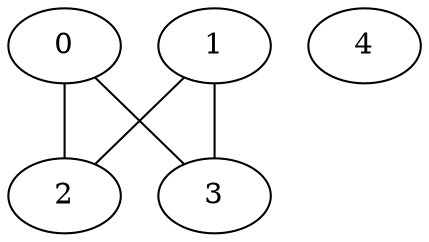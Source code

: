 graph EULERIAN2 {
      0 -- 2 ;
      0 -- 3 ;
      1 -- 2 ;
      1 -- 3 ;
      2 ;
      3 ;
      4 
}